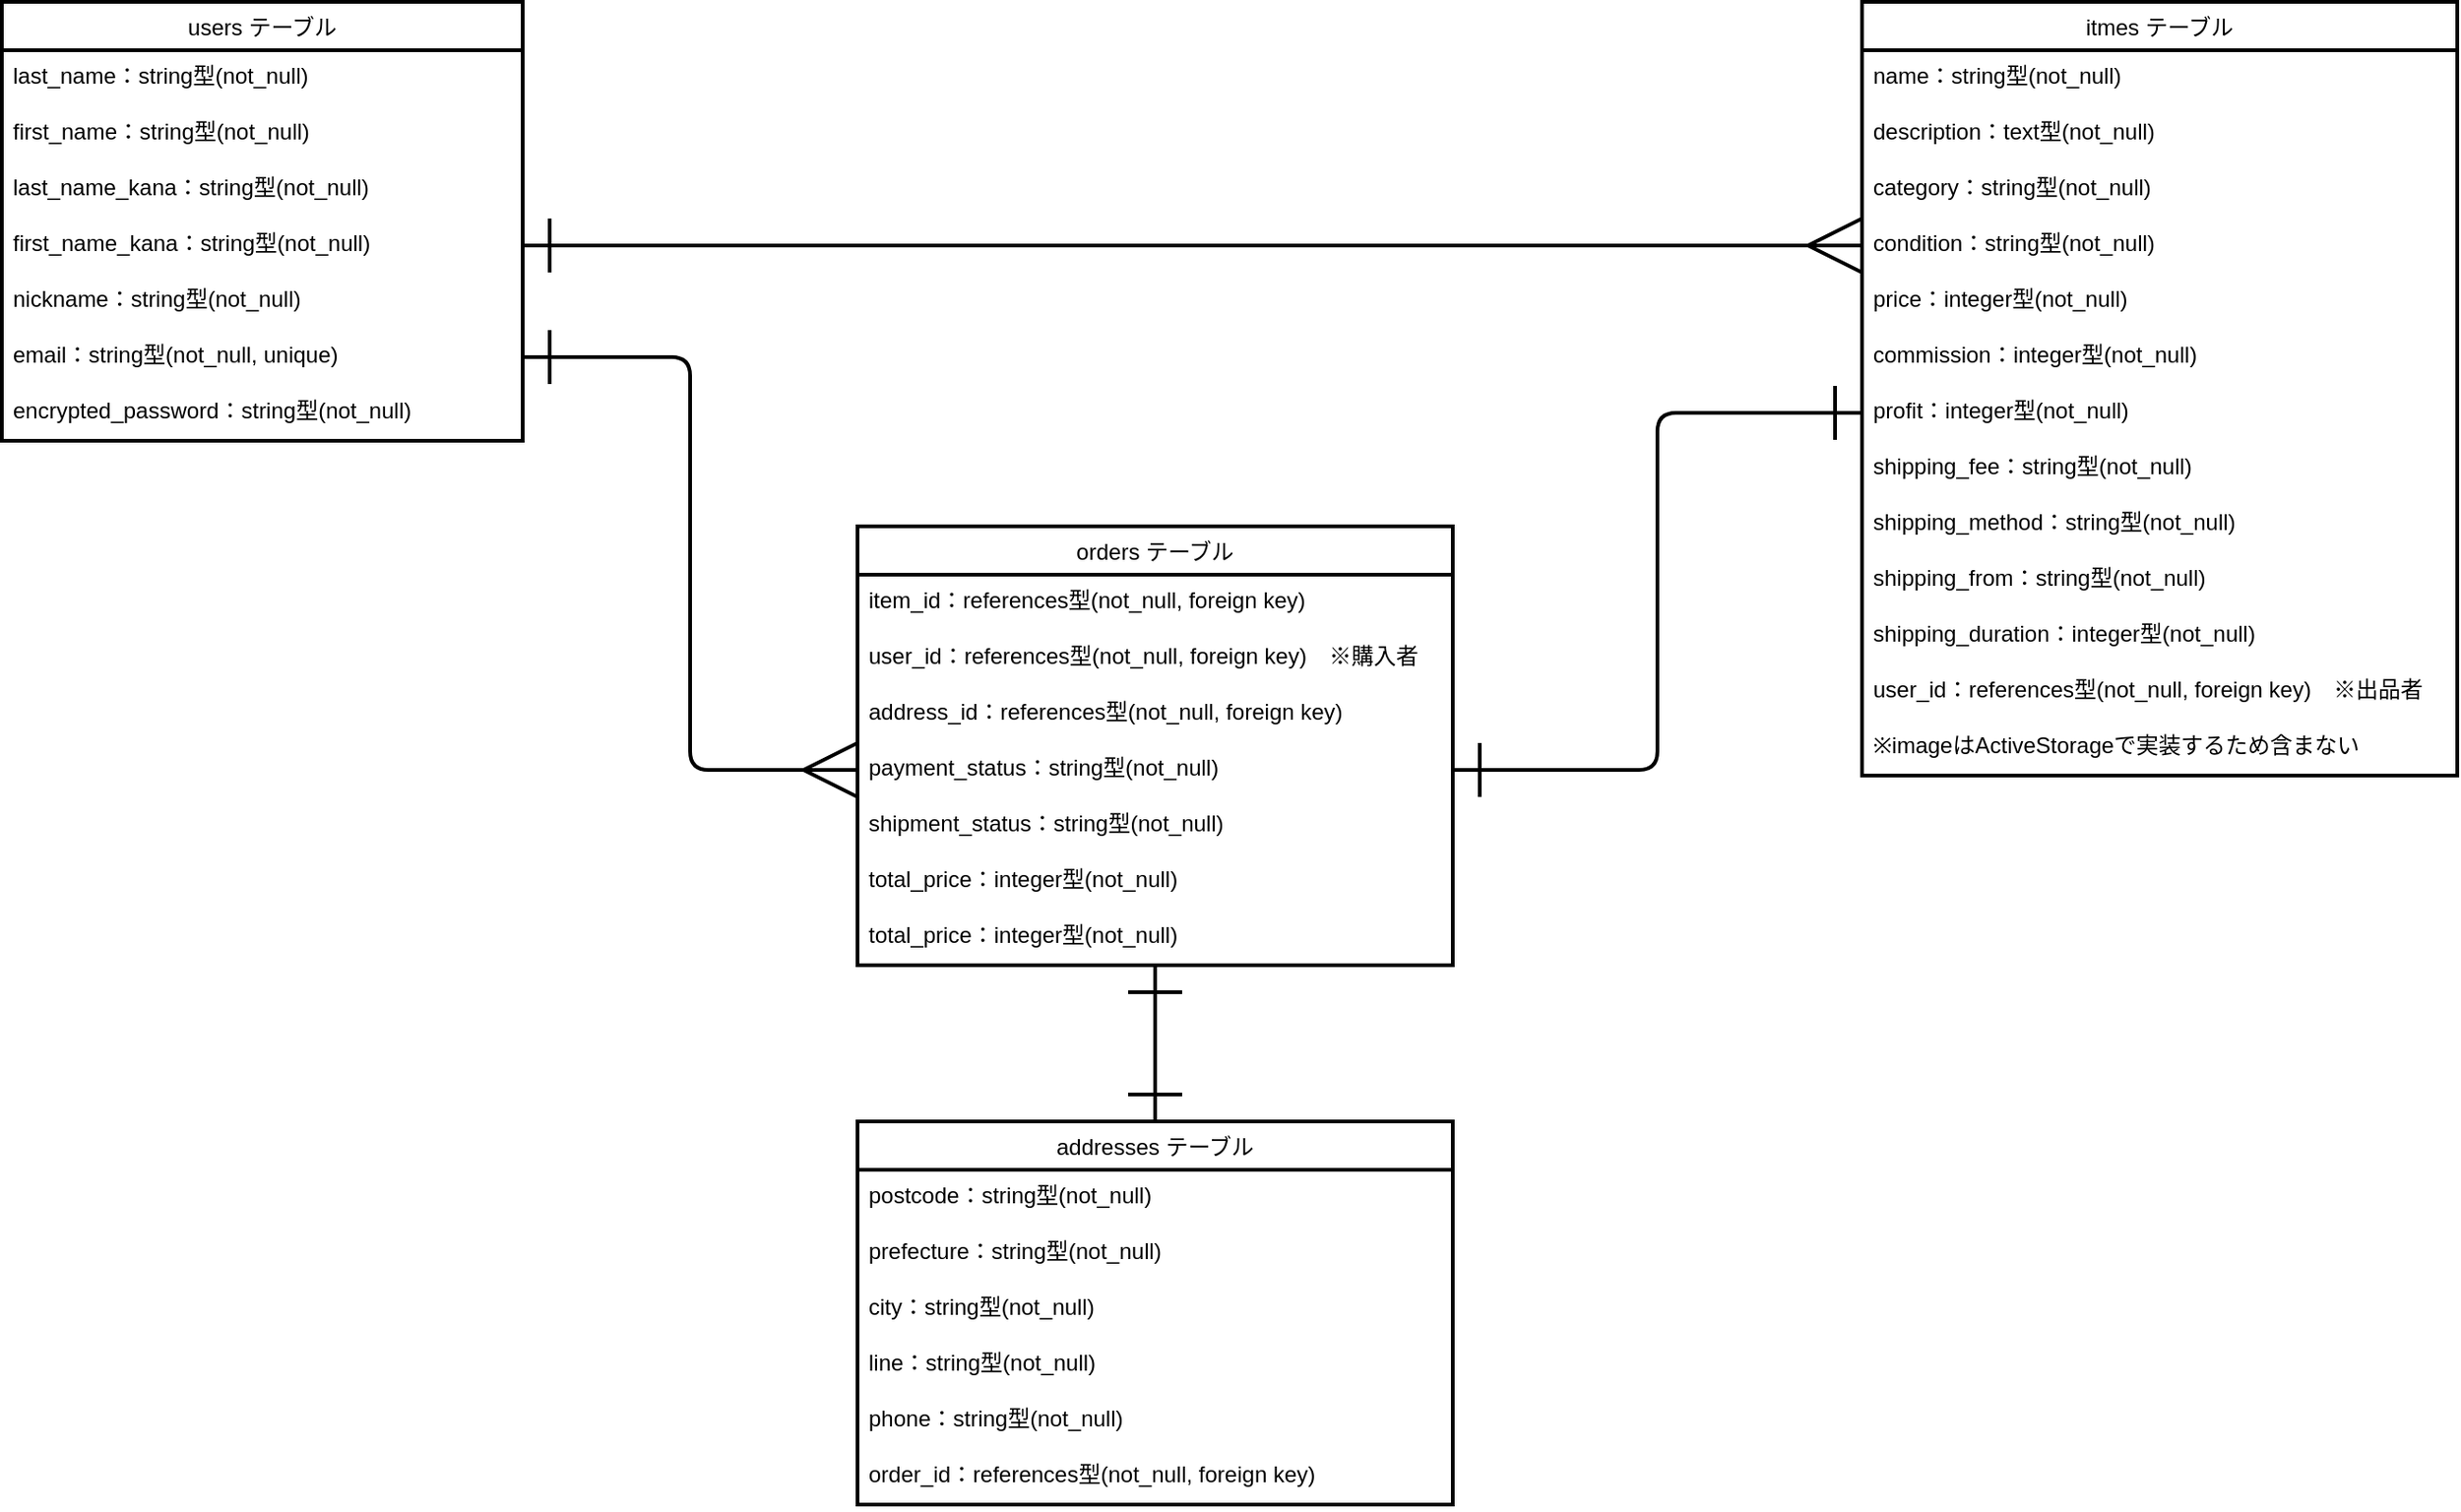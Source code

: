 <mxfile>
    <diagram id="FJ0M9mBe0Wo4Ruo3_8iB" name="ページ1">
        <mxGraphModel dx="648" dy="488" grid="1" gridSize="10" guides="1" tooltips="1" connect="1" arrows="1" fold="1" page="1" pageScale="1" pageWidth="827" pageHeight="1169" math="0" shadow="0">
            <root>
                <mxCell id="0"/>
                <mxCell id="1" parent="0"/>
                <mxCell id="2" value="users テーブル" style="swimlane;fontStyle=0;childLayout=stackLayout;horizontal=1;startSize=26;horizontalStack=0;resizeParent=1;resizeParentMax=0;resizeLast=0;collapsible=1;marginBottom=0;align=center;fontSize=12;labelBackgroundColor=none;labelBorderColor=none;strokeWidth=2;swimlaneFillColor=default;" vertex="1" parent="1">
                    <mxGeometry x="180" y="160" width="280" height="236" as="geometry"/>
                </mxCell>
                <mxCell id="24" value="last_name：string型(not_null)" style="text;spacingLeft=4;spacingRight=4;overflow=hidden;rotatable=0;points=[[0,0.5],[1,0.5]];portConstraint=eastwest;fontSize=12;labelBackgroundColor=none;labelBorderColor=none;strokeWidth=2;" vertex="1" parent="2">
                    <mxGeometry y="26" width="280" height="30" as="geometry"/>
                </mxCell>
                <mxCell id="25" value="first_name：string型(not_null)" style="text;spacingLeft=4;spacingRight=4;overflow=hidden;rotatable=0;points=[[0,0.5],[1,0.5]];portConstraint=eastwest;fontSize=12;labelBackgroundColor=none;labelBorderColor=none;strokeWidth=2;" vertex="1" parent="2">
                    <mxGeometry y="56" width="280" height="30" as="geometry"/>
                </mxCell>
                <mxCell id="26" value="last_name_kana：string型(not_null)" style="text;spacingLeft=4;spacingRight=4;overflow=hidden;rotatable=0;points=[[0,0.5],[1,0.5]];portConstraint=eastwest;fontSize=12;labelBackgroundColor=none;labelBorderColor=none;strokeWidth=2;" vertex="1" parent="2">
                    <mxGeometry y="86" width="280" height="30" as="geometry"/>
                </mxCell>
                <mxCell id="27" value="first_name_kana：string型(not_null)" style="text;spacingLeft=4;spacingRight=4;overflow=hidden;rotatable=0;points=[[0,0.5],[1,0.5]];portConstraint=eastwest;fontSize=12;labelBackgroundColor=none;labelBorderColor=none;strokeWidth=2;" vertex="1" parent="2">
                    <mxGeometry y="116" width="280" height="30" as="geometry"/>
                </mxCell>
                <mxCell id="28" value="nickname：string型(not_null)" style="text;spacingLeft=4;spacingRight=4;overflow=hidden;rotatable=0;points=[[0,0.5],[1,0.5]];portConstraint=eastwest;fontSize=12;labelBackgroundColor=none;labelBorderColor=none;strokeWidth=2;" vertex="1" parent="2">
                    <mxGeometry y="146" width="280" height="30" as="geometry"/>
                </mxCell>
                <mxCell id="33" value="email：string型(not_null, unique)" style="text;spacingLeft=4;spacingRight=4;overflow=hidden;rotatable=0;points=[[0,0.5],[1,0.5]];portConstraint=eastwest;fontSize=12;labelBackgroundColor=none;labelBorderColor=none;strokeWidth=2;" vertex="1" parent="2">
                    <mxGeometry y="176" width="280" height="30" as="geometry"/>
                </mxCell>
                <mxCell id="29" value="encrypted_password：string型(not_null)" style="text;spacingLeft=4;spacingRight=4;overflow=hidden;rotatable=0;points=[[0,0.5],[1,0.5]];portConstraint=eastwest;fontSize=12;labelBackgroundColor=none;labelBorderColor=none;strokeWidth=2;" vertex="1" parent="2">
                    <mxGeometry y="206" width="280" height="30" as="geometry"/>
                </mxCell>
                <mxCell id="6" value="itmes テーブル" style="swimlane;fontStyle=0;childLayout=stackLayout;horizontal=1;startSize=26;horizontalStack=0;resizeParent=1;resizeParentMax=0;resizeLast=0;collapsible=1;marginBottom=0;align=center;fontSize=12;labelBackgroundColor=none;labelBorderColor=none;strokeWidth=2;swimlaneFillColor=default;gradientColor=none;" vertex="1" parent="1">
                    <mxGeometry x="1180" y="160" width="320" height="416" as="geometry"/>
                </mxCell>
                <mxCell id="7" value="name：string型(not_null)" style="text;spacingLeft=4;spacingRight=4;overflow=hidden;rotatable=0;points=[[0,0.5],[1,0.5]];portConstraint=eastwest;fontSize=12;labelBackgroundColor=none;labelBorderColor=none;strokeWidth=2;" vertex="1" parent="6">
                    <mxGeometry y="26" width="320" height="30" as="geometry"/>
                </mxCell>
                <mxCell id="34" value="description：text型(not_null)" style="text;spacingLeft=4;spacingRight=4;overflow=hidden;rotatable=0;points=[[0,0.5],[1,0.5]];portConstraint=eastwest;fontSize=12;labelBackgroundColor=none;labelBorderColor=none;strokeWidth=2;" vertex="1" parent="6">
                    <mxGeometry y="56" width="320" height="30" as="geometry"/>
                </mxCell>
                <mxCell id="35" value="category：string型(not_null)" style="text;spacingLeft=4;spacingRight=4;overflow=hidden;rotatable=0;points=[[0,0.5],[1,0.5]];portConstraint=eastwest;fontSize=12;labelBackgroundColor=none;labelBorderColor=none;strokeWidth=2;" vertex="1" parent="6">
                    <mxGeometry y="86" width="320" height="30" as="geometry"/>
                </mxCell>
                <mxCell id="36" value="condition：string型(not_null)" style="text;spacingLeft=4;spacingRight=4;overflow=hidden;rotatable=0;points=[[0,0.5],[1,0.5]];portConstraint=eastwest;fontSize=12;labelBackgroundColor=none;labelBorderColor=none;strokeWidth=2;" vertex="1" parent="6">
                    <mxGeometry y="116" width="320" height="30" as="geometry"/>
                </mxCell>
                <mxCell id="37" value="price：integer型(not_null)&#10;" style="text;spacingLeft=4;spacingRight=4;overflow=hidden;rotatable=0;points=[[0,0.5],[1,0.5]];portConstraint=eastwest;fontSize=12;labelBackgroundColor=none;labelBorderColor=none;strokeWidth=2;" vertex="1" parent="6">
                    <mxGeometry y="146" width="320" height="30" as="geometry"/>
                </mxCell>
                <mxCell id="38" value="commission：integer型(not_null)&#10;" style="text;spacingLeft=4;spacingRight=4;overflow=hidden;rotatable=0;points=[[0,0.5],[1,0.5]];portConstraint=eastwest;fontSize=12;labelBackgroundColor=none;labelBorderColor=none;strokeWidth=2;" vertex="1" parent="6">
                    <mxGeometry y="176" width="320" height="30" as="geometry"/>
                </mxCell>
                <mxCell id="40" value="profit：integer型(not_null)" style="text;spacingLeft=4;spacingRight=4;overflow=hidden;rotatable=0;points=[[0,0.5],[1,0.5]];portConstraint=eastwest;fontSize=12;labelBackgroundColor=none;labelBorderColor=none;strokeWidth=2;" vertex="1" parent="6">
                    <mxGeometry y="206" width="320" height="30" as="geometry"/>
                </mxCell>
                <mxCell id="41" value="shipping_fee：string型(not_null)" style="text;spacingLeft=4;spacingRight=4;overflow=hidden;rotatable=0;points=[[0,0.5],[1,0.5]];portConstraint=eastwest;fontSize=12;labelBackgroundColor=none;labelBorderColor=none;strokeWidth=2;" vertex="1" parent="6">
                    <mxGeometry y="236" width="320" height="30" as="geometry"/>
                </mxCell>
                <mxCell id="42" value="shipping_method：string型(not_null)&#10;" style="text;spacingLeft=4;spacingRight=4;overflow=hidden;rotatable=0;points=[[0,0.5],[1,0.5]];portConstraint=eastwest;fontSize=12;labelBackgroundColor=none;labelBorderColor=none;strokeWidth=2;" vertex="1" parent="6">
                    <mxGeometry y="266" width="320" height="30" as="geometry"/>
                </mxCell>
                <mxCell id="43" value="shipping_from：string型(not_null)&#10;" style="text;spacingLeft=4;spacingRight=4;overflow=hidden;rotatable=0;points=[[0,0.5],[1,0.5]];portConstraint=eastwest;fontSize=12;labelBackgroundColor=none;labelBorderColor=none;strokeWidth=2;" vertex="1" parent="6">
                    <mxGeometry y="296" width="320" height="30" as="geometry"/>
                </mxCell>
                <mxCell id="44" value="shipping_duration：integer型(not_null)&#10;" style="text;spacingLeft=4;spacingRight=4;overflow=hidden;rotatable=0;points=[[0,0.5],[1,0.5]];portConstraint=eastwest;fontSize=12;labelBackgroundColor=none;labelBorderColor=none;strokeWidth=2;" vertex="1" parent="6">
                    <mxGeometry y="326" width="320" height="30" as="geometry"/>
                </mxCell>
                <mxCell id="45" value="user_id：references型(not_null, foreign key)　※出品者" style="text;spacingLeft=4;spacingRight=4;overflow=hidden;rotatable=0;points=[[0,0.5],[1,0.5]];portConstraint=eastwest;fontSize=12;labelBackgroundColor=none;labelBorderColor=none;strokeWidth=2;" vertex="1" parent="6">
                    <mxGeometry y="356" width="320" height="30" as="geometry"/>
                </mxCell>
                <mxCell id="39" value="※imageはActiveStorageで実装するため含まない" style="text;spacingLeft=4;spacingRight=4;overflow=hidden;rotatable=0;points=[[0,0.5],[1,0.5]];portConstraint=eastwest;fontSize=12;labelBackgroundColor=none;labelBorderColor=none;strokeWidth=2;" vertex="1" parent="6">
                    <mxGeometry y="386" width="320" height="30" as="geometry"/>
                </mxCell>
                <mxCell id="10" value="orders テーブル" style="swimlane;fontStyle=0;childLayout=stackLayout;horizontal=1;startSize=26;horizontalStack=0;resizeParent=1;resizeParentMax=0;resizeLast=0;collapsible=1;marginBottom=0;align=center;fontSize=12;labelBackgroundColor=none;labelBorderColor=none;strokeWidth=2;swimlaneFillColor=default;" vertex="1" parent="1">
                    <mxGeometry x="640" y="442" width="320" height="236" as="geometry"/>
                </mxCell>
                <mxCell id="11" value="item_id：references型(not_null, foreign key)" style="text;spacingLeft=4;spacingRight=4;overflow=hidden;rotatable=0;points=[[0,0.5],[1,0.5]];portConstraint=eastwest;fontSize=12;labelBackgroundColor=none;labelBorderColor=none;strokeWidth=2;" vertex="1" parent="10">
                    <mxGeometry y="26" width="320" height="30" as="geometry"/>
                </mxCell>
                <mxCell id="51" value="user_id：references型(not_null, foreign key)　※購入者" style="text;spacingLeft=4;spacingRight=4;overflow=hidden;rotatable=0;points=[[0,0.5],[1,0.5]];portConstraint=eastwest;fontSize=12;labelBackgroundColor=none;labelBorderColor=none;strokeWidth=2;" vertex="1" parent="10">
                    <mxGeometry y="56" width="320" height="30" as="geometry"/>
                </mxCell>
                <mxCell id="50" value="address_id：references型(not_null, foreign key)" style="text;spacingLeft=4;spacingRight=4;overflow=hidden;rotatable=0;points=[[0,0.5],[1,0.5]];portConstraint=eastwest;fontSize=12;labelBackgroundColor=none;labelBorderColor=none;strokeWidth=2;" vertex="1" parent="10">
                    <mxGeometry y="86" width="320" height="30" as="geometry"/>
                </mxCell>
                <mxCell id="49" value="payment_status：string型(not_null)" style="text;spacingLeft=4;spacingRight=4;overflow=hidden;rotatable=0;points=[[0,0.5],[1,0.5]];portConstraint=eastwest;fontSize=12;labelBackgroundColor=none;labelBorderColor=none;strokeWidth=2;" vertex="1" parent="10">
                    <mxGeometry y="116" width="320" height="30" as="geometry"/>
                </mxCell>
                <mxCell id="48" value="shipment_status：string型(not_null)" style="text;spacingLeft=4;spacingRight=4;overflow=hidden;rotatable=0;points=[[0,0.5],[1,0.5]];portConstraint=eastwest;fontSize=12;labelBackgroundColor=none;labelBorderColor=none;strokeWidth=2;" vertex="1" parent="10">
                    <mxGeometry y="146" width="320" height="30" as="geometry"/>
                </mxCell>
                <mxCell id="68" value="total_price：integer型(not_null)" style="text;spacingLeft=4;spacingRight=4;overflow=hidden;rotatable=0;points=[[0,0.5],[1,0.5]];portConstraint=eastwest;fontSize=12;labelBackgroundColor=none;labelBorderColor=none;strokeWidth=2;" vertex="1" parent="10">
                    <mxGeometry y="176" width="320" height="30" as="geometry"/>
                </mxCell>
                <mxCell id="13" value="total_price：integer型(not_null)" style="text;spacingLeft=4;spacingRight=4;overflow=hidden;rotatable=0;points=[[0,0.5],[1,0.5]];portConstraint=eastwest;fontSize=12;labelBackgroundColor=none;labelBorderColor=none;strokeWidth=2;" vertex="1" parent="10">
                    <mxGeometry y="206" width="320" height="30" as="geometry"/>
                </mxCell>
                <mxCell id="78" value="" style="edgeStyle=none;exitX=0.5;exitY=0;exitDx=0;exitDy=0;startArrow=ERone;startFill=0;endArrow=ERone;endFill=0;startSize=26;endSize=26;labelBackgroundColor=none;labelBorderColor=none;fontSize=12;fontColor=default;strokeWidth=2;" edge="1" parent="1" source="14" target="13">
                    <mxGeometry relative="1" as="geometry"/>
                </mxCell>
                <mxCell id="14" value="addresses テーブル" style="swimlane;fontStyle=0;childLayout=stackLayout;horizontal=1;startSize=26;horizontalStack=0;resizeParent=1;resizeParentMax=0;resizeLast=0;collapsible=1;marginBottom=0;align=center;fontSize=12;labelBackgroundColor=none;labelBorderColor=none;strokeWidth=2;swimlaneFillColor=default;" vertex="1" parent="1">
                    <mxGeometry x="640" y="762" width="320" height="206" as="geometry"/>
                </mxCell>
                <mxCell id="15" value="postcode：string型(not_null)" style="text;spacingLeft=4;spacingRight=4;overflow=hidden;rotatable=0;points=[[0,0.5],[1,0.5]];portConstraint=eastwest;fontSize=12;labelBackgroundColor=none;labelBorderColor=none;strokeWidth=2;" vertex="1" parent="14">
                    <mxGeometry y="26" width="320" height="30" as="geometry"/>
                </mxCell>
                <mxCell id="16" value="prefecture：string型(not_null)&#10;" style="text;spacingLeft=4;spacingRight=4;overflow=hidden;rotatable=0;points=[[0,0.5],[1,0.5]];portConstraint=eastwest;fontSize=12;labelBackgroundColor=none;labelBorderColor=none;strokeWidth=2;" vertex="1" parent="14">
                    <mxGeometry y="56" width="320" height="30" as="geometry"/>
                </mxCell>
                <mxCell id="74" value="city：string型(not_null)&#10;" style="text;spacingLeft=4;spacingRight=4;overflow=hidden;rotatable=0;points=[[0,0.5],[1,0.5]];portConstraint=eastwest;fontSize=12;labelBackgroundColor=none;labelBorderColor=none;strokeWidth=2;" vertex="1" parent="14">
                    <mxGeometry y="86" width="320" height="30" as="geometry"/>
                </mxCell>
                <mxCell id="73" value="line：string型(not_null)&#10;" style="text;spacingLeft=4;spacingRight=4;overflow=hidden;rotatable=0;points=[[0,0.5],[1,0.5]];portConstraint=eastwest;fontSize=12;labelBackgroundColor=none;labelBorderColor=none;strokeWidth=2;" vertex="1" parent="14">
                    <mxGeometry y="116" width="320" height="30" as="geometry"/>
                </mxCell>
                <mxCell id="32" value="phone：string型(not_null)" style="text;spacingLeft=4;spacingRight=4;overflow=hidden;rotatable=0;points=[[0,0.5],[1,0.5]];portConstraint=eastwest;fontSize=12;labelBackgroundColor=none;labelBorderColor=none;strokeWidth=2;" vertex="1" parent="14">
                    <mxGeometry y="146" width="320" height="30" as="geometry"/>
                </mxCell>
                <mxCell id="72" value="order_id：references型(not_null, foreign key)&#10;" style="text;spacingLeft=4;spacingRight=4;overflow=hidden;rotatable=0;points=[[0,0.5],[1,0.5]];portConstraint=eastwest;fontSize=12;labelBackgroundColor=none;labelBorderColor=none;strokeWidth=2;" vertex="1" parent="14">
                    <mxGeometry y="176" width="320" height="30" as="geometry"/>
                </mxCell>
                <mxCell id="75" value="" style="edgeStyle=none;exitX=1;exitY=0.5;exitDx=0;exitDy=0;entryX=0;entryY=0.5;entryDx=0;entryDy=0;startArrow=ERone;startFill=0;endArrow=ERmany;endFill=0;startSize=26;endSize=26;labelBackgroundColor=none;labelBorderColor=none;fontSize=12;fontColor=default;strokeWidth=2;" edge="1" parent="1" source="27" target="36">
                    <mxGeometry relative="1" as="geometry"/>
                </mxCell>
                <mxCell id="76" value="" style="edgeStyle=orthogonalEdgeStyle;exitX=0;exitY=0.5;exitDx=0;exitDy=0;entryX=1;entryY=0.5;entryDx=0;entryDy=0;startArrow=ERone;startFill=0;endArrow=ERone;endFill=0;startSize=26;endSize=26;labelBackgroundColor=none;labelBorderColor=none;fontSize=12;fontColor=default;strokeWidth=2;" edge="1" parent="1" source="40" target="49">
                    <mxGeometry relative="1" as="geometry"/>
                </mxCell>
                <mxCell id="79" value="" style="edgeStyle=orthogonalEdgeStyle;exitX=0;exitY=0.5;exitDx=0;exitDy=0;entryX=1;entryY=0.5;entryDx=0;entryDy=0;startArrow=ERmany;startFill=0;endArrow=ERone;endFill=0;startSize=26;endSize=26;elbow=vertical;labelBackgroundColor=none;labelBorderColor=none;fontSize=12;fontColor=default;strokeWidth=2;" edge="1" parent="1" source="49" target="33">
                    <mxGeometry relative="1" as="geometry"/>
                </mxCell>
            </root>
        </mxGraphModel>
    </diagram>
</mxfile>